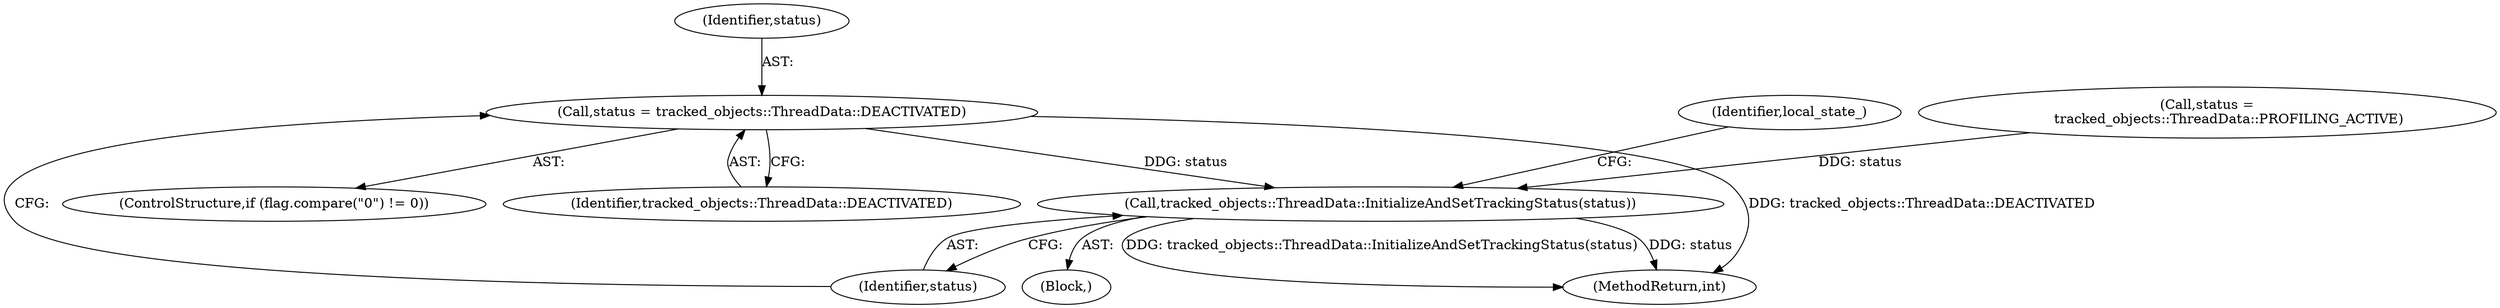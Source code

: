 digraph "0_Chrome_7cb8e1ae121cf6b14aa0a59cc708de630c0ef965@API" {
"1000157" [label="(Call,status = tracked_objects::ThreadData::DEACTIVATED)"];
"1000160" [label="(Call,tracked_objects::ThreadData::InitializeAndSetTrackingStatus(status))"];
"1000163" [label="(Identifier,local_state_)"];
"1000149" [label="(Call,status =\n          tracked_objects::ThreadData::PROFILING_ACTIVE)"];
"1000161" [label="(Identifier,status)"];
"1000152" [label="(ControlStructure,if (flag.compare(\"0\") != 0))"];
"1000159" [label="(Identifier,tracked_objects::ThreadData::DEACTIVATED)"];
"1000160" [label="(Call,tracked_objects::ThreadData::InitializeAndSetTrackingStatus(status))"];
"1000139" [label="(Block,)"];
"1000158" [label="(Identifier,status)"];
"1000157" [label="(Call,status = tracked_objects::ThreadData::DEACTIVATED)"];
"1000298" [label="(MethodReturn,int)"];
"1000157" -> "1000152"  [label="AST: "];
"1000157" -> "1000159"  [label="CFG: "];
"1000158" -> "1000157"  [label="AST: "];
"1000159" -> "1000157"  [label="AST: "];
"1000161" -> "1000157"  [label="CFG: "];
"1000157" -> "1000298"  [label="DDG: tracked_objects::ThreadData::DEACTIVATED"];
"1000157" -> "1000160"  [label="DDG: status"];
"1000160" -> "1000139"  [label="AST: "];
"1000160" -> "1000161"  [label="CFG: "];
"1000161" -> "1000160"  [label="AST: "];
"1000163" -> "1000160"  [label="CFG: "];
"1000160" -> "1000298"  [label="DDG: tracked_objects::ThreadData::InitializeAndSetTrackingStatus(status)"];
"1000160" -> "1000298"  [label="DDG: status"];
"1000149" -> "1000160"  [label="DDG: status"];
}
